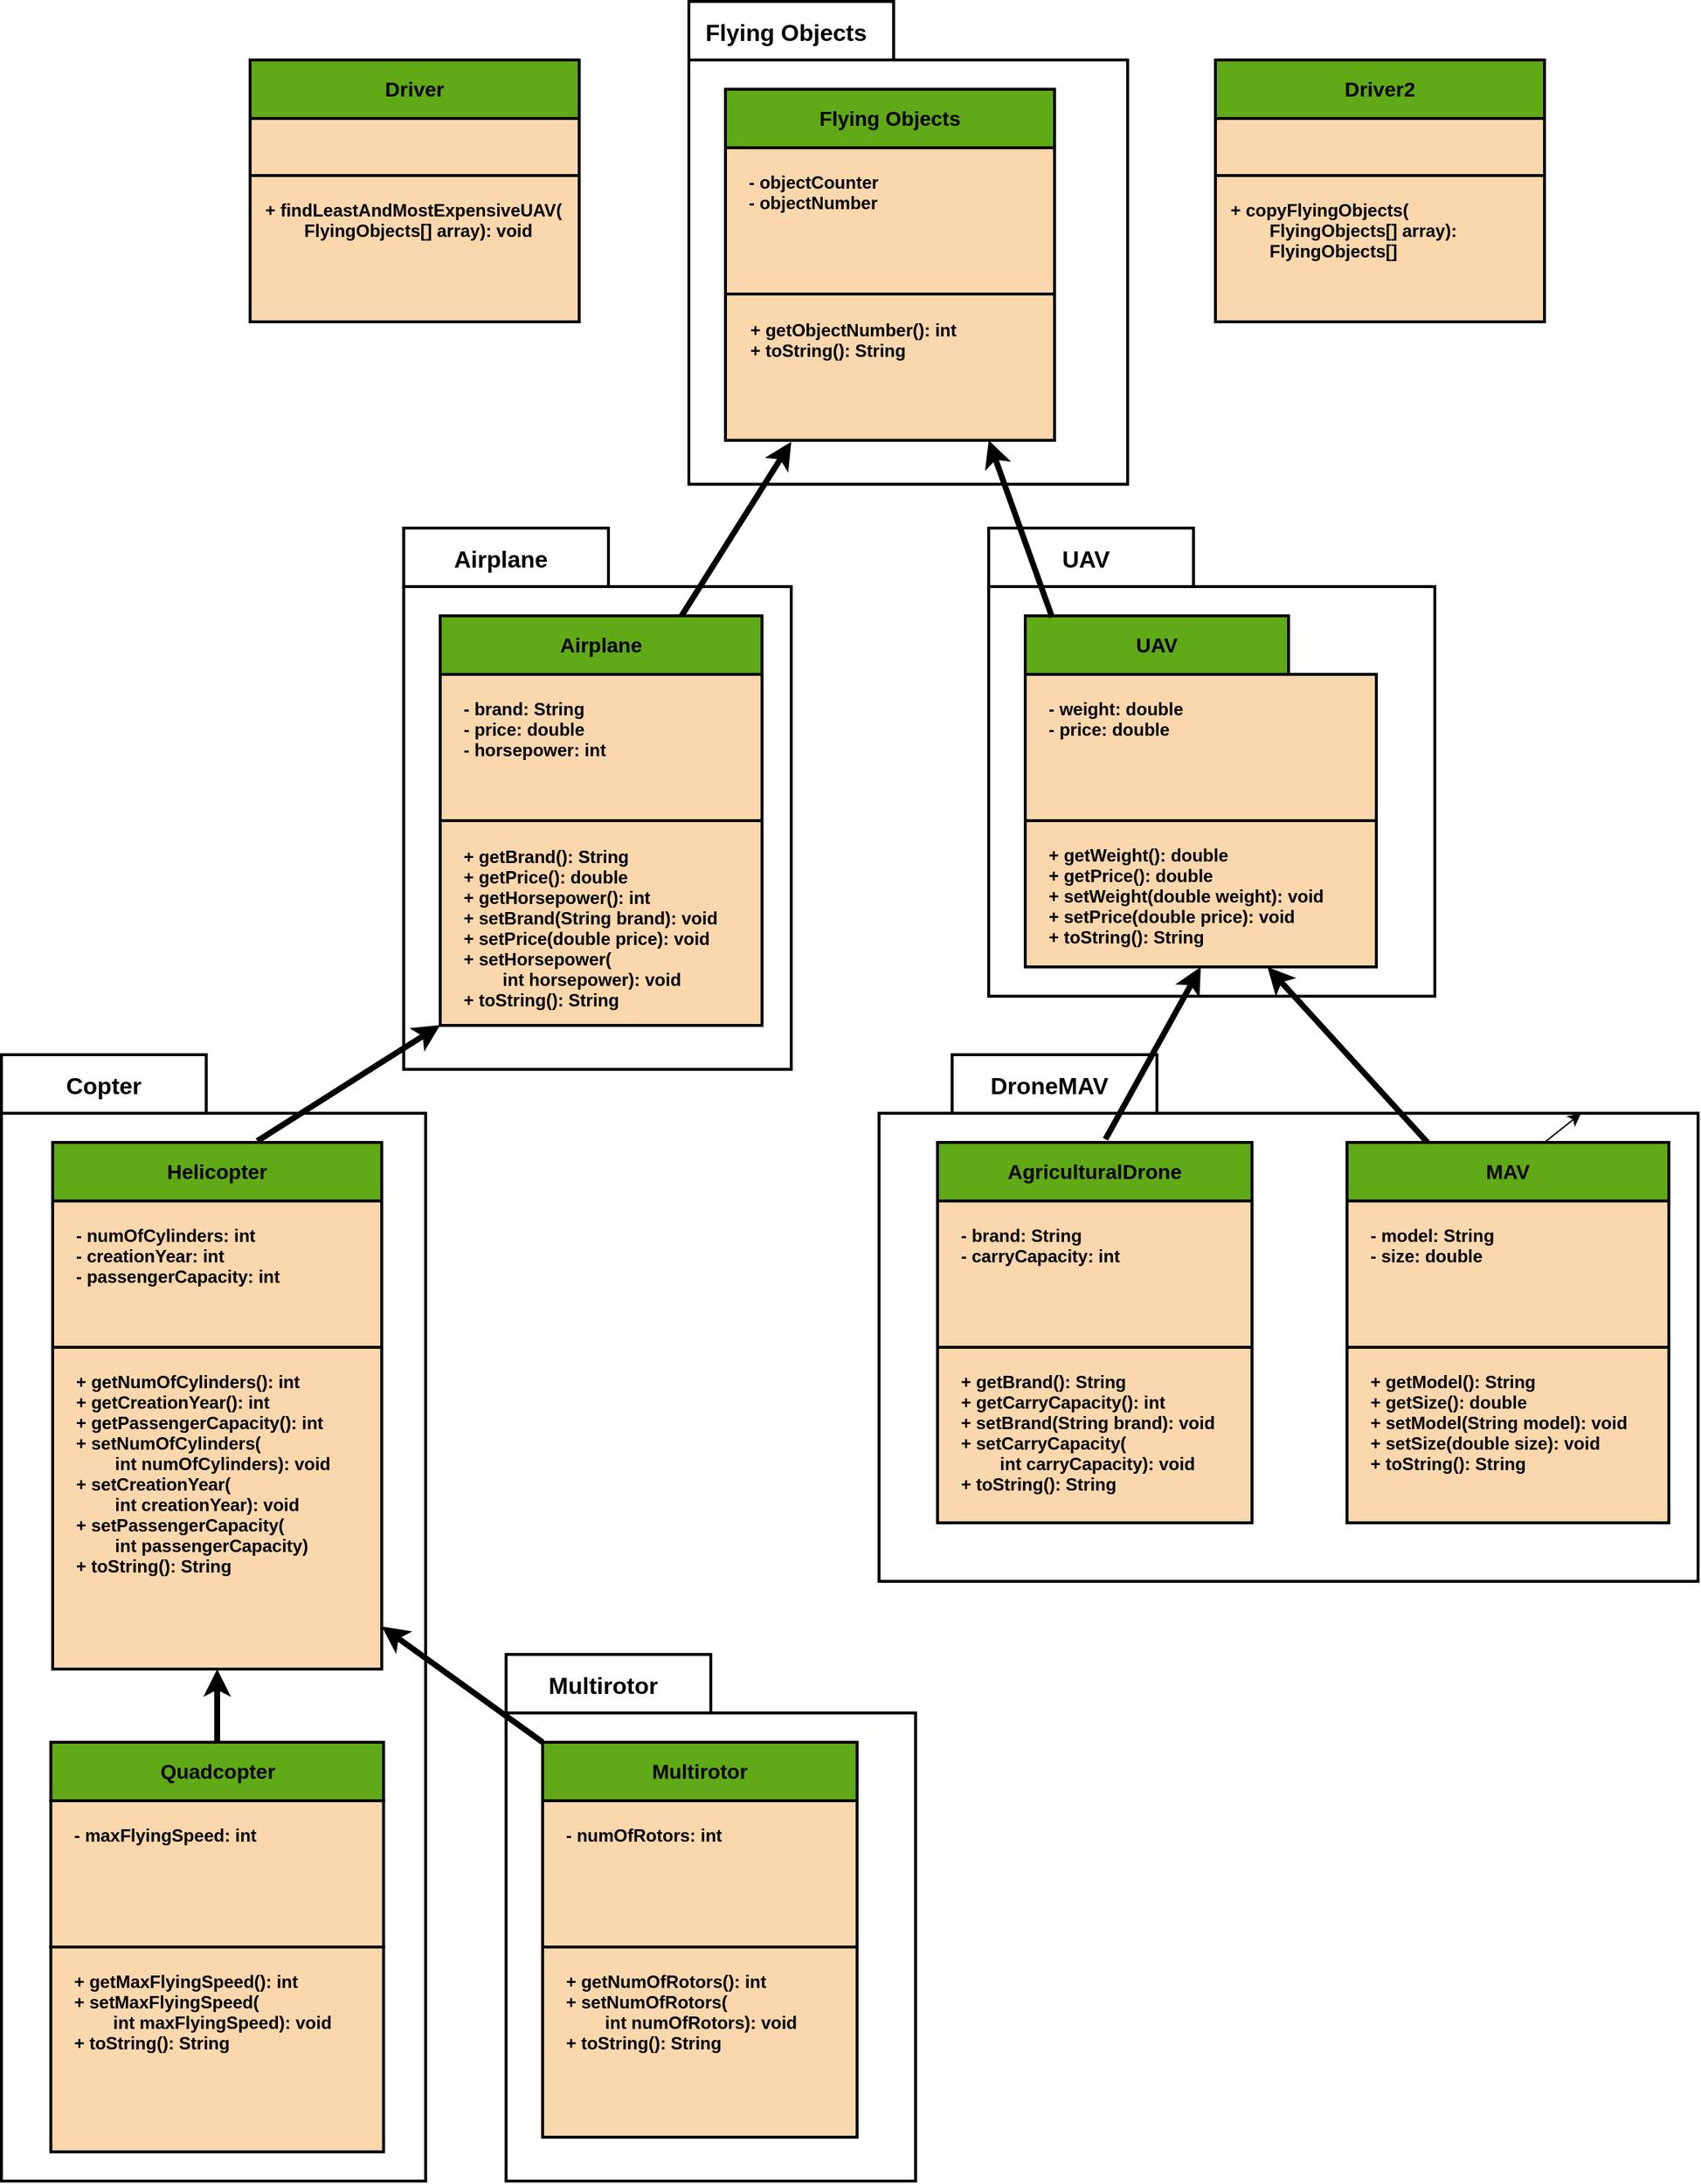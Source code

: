 <mxfile>
    <diagram id="C5RBs43oDa-KdzZeNtuy" name="Page-1">
        <mxGraphModel dx="1057" dy="1997" grid="1" gridSize="10" guides="1" tooltips="1" connect="1" arrows="1" fold="1" page="1" pageScale="1" pageWidth="827" pageHeight="1169" background="#FFFFFF" math="0" shadow="0">
            <root>
                <mxCell id="WIyWlLk6GJQsqaUBKTNV-0"/>
                <mxCell id="WIyWlLk6GJQsqaUBKTNV-1" parent="WIyWlLk6GJQsqaUBKTNV-0"/>
                <mxCell id="93" value="" style="rounded=0;whiteSpace=wrap;html=1;labelBackgroundColor=none;fontColor=#000000;strokeColor=#000000;strokeWidth=2;fillColor=none;" parent="WIyWlLk6GJQsqaUBKTNV-1" vertex="1">
                    <mxGeometry x="800" y="-720" width="300" height="290" as="geometry"/>
                </mxCell>
                <mxCell id="131" value="" style="rounded=0;whiteSpace=wrap;html=1;labelBackgroundColor=none;fontColor=#000000;strokeColor=#000000;strokeWidth=2;fillColor=none;" parent="WIyWlLk6GJQsqaUBKTNV-1" vertex="1">
                    <mxGeometry x="330" width="290" height="730" as="geometry"/>
                </mxCell>
                <mxCell id="162" value="" style="rounded=0;whiteSpace=wrap;html=1;labelBackgroundColor=none;fontColor=#000000;strokeColor=#000000;strokeWidth=2;fillColor=none;" parent="WIyWlLk6GJQsqaUBKTNV-1" vertex="1">
                    <mxGeometry x="930" width="560" height="320" as="geometry"/>
                </mxCell>
                <mxCell id="144" style="edgeStyle=none;html=1;exitX=0.622;exitY=-0.025;exitDx=0;exitDy=0;fontSize=12;fontColor=#000000;strokeColor=#000000;strokeWidth=4;exitPerimeter=0;" parent="WIyWlLk6GJQsqaUBKTNV-1" source="134" target="126" edge="1">
                    <mxGeometry relative="1" as="geometry"/>
                </mxCell>
                <mxCell id="67" value="" style="rounded=0;whiteSpace=wrap;html=1;labelBackgroundColor=none;strokeWidth=2;fillColor=#fad7ac;strokeColor=#000000;" parent="WIyWlLk6GJQsqaUBKTNV-1" vertex="1">
                    <mxGeometry x="825" y="-660" width="225" height="100" as="geometry"/>
                </mxCell>
                <mxCell id="70" value="- objectCounter&#10;- objectNumber" style="text;strokeColor=none;fillColor=none;align=left;verticalAlign=top;spacingLeft=4;spacingRight=4;overflow=hidden;rotatable=0;points=[[0,0.5],[1,0.5]];portConstraint=eastwest;labelBackgroundColor=none;fontColor=#000000;fontStyle=1" parent="WIyWlLk6GJQsqaUBKTNV-1" vertex="1">
                    <mxGeometry x="835" y="-650" width="120" height="80" as="geometry"/>
                </mxCell>
                <mxCell id="76" value="&lt;font color=&quot;#000000&quot; size=&quot;1&quot;&gt;&lt;b style=&quot;font-size: 14px&quot;&gt;Flying Objects&lt;/b&gt;&lt;/font&gt;" style="rounded=0;whiteSpace=wrap;html=1;labelBackgroundColor=none;strokeColor=#000000;strokeWidth=2;fillColor=#60a917;fontColor=#ffffff;" parent="WIyWlLk6GJQsqaUBKTNV-1" vertex="1">
                    <mxGeometry x="825" y="-700" width="225" height="40" as="geometry"/>
                </mxCell>
                <mxCell id="78" value="" style="rounded=0;whiteSpace=wrap;html=1;labelBackgroundColor=none;strokeWidth=2;fillColor=#fad7ac;strokeColor=#000000;" parent="WIyWlLk6GJQsqaUBKTNV-1" vertex="1">
                    <mxGeometry x="825" y="-560" width="225" height="100" as="geometry"/>
                </mxCell>
                <mxCell id="79" value="+ getObjectNumber(): int&#10;+ toString(): String" style="text;strokeColor=none;fillColor=none;align=left;verticalAlign=top;spacingLeft=4;spacingRight=4;overflow=hidden;rotatable=0;points=[[0,0.5],[1,0.5]];portConstraint=eastwest;labelBackgroundColor=none;fontColor=#000000;fontStyle=1" parent="WIyWlLk6GJQsqaUBKTNV-1" vertex="1">
                    <mxGeometry x="836" y="-549" width="195" height="80" as="geometry"/>
                </mxCell>
                <mxCell id="86" style="edgeStyle=none;html=1;exitX=0.75;exitY=0;exitDx=0;exitDy=0;entryX=0.2;entryY=1.01;entryDx=0;entryDy=0;fontColor=#000000;strokeWidth=4;strokeColor=#000000;entryPerimeter=0;" parent="WIyWlLk6GJQsqaUBKTNV-1" source="125" target="78" edge="1">
                    <mxGeometry relative="1" as="geometry">
                        <mxPoint x="690" y="-370" as="sourcePoint"/>
                        <mxPoint x="760" y="-390" as="targetPoint"/>
                    </mxGeometry>
                </mxCell>
                <mxCell id="94" value="" style="rounded=0;whiteSpace=wrap;html=1;labelBackgroundColor=none;fontColor=#000000;strokeColor=#000000;strokeWidth=2;fillColor=none;" parent="WIyWlLk6GJQsqaUBKTNV-1" vertex="1">
                    <mxGeometry x="800" y="-760" width="140" height="40" as="geometry"/>
                </mxCell>
                <mxCell id="95" value="Flying Objects" style="text;strokeColor=none;fillColor=none;align=center;verticalAlign=top;spacingLeft=4;spacingRight=4;overflow=hidden;rotatable=0;points=[[0,0.5],[1,0.5]];portConstraint=eastwest;labelBackgroundColor=none;fontColor=#000000;fontStyle=1;fontSize=16;" parent="WIyWlLk6GJQsqaUBKTNV-1" vertex="1">
                    <mxGeometry x="800" y="-755" width="133" height="35" as="geometry"/>
                </mxCell>
                <mxCell id="113" value="" style="rounded=0;whiteSpace=wrap;html=1;labelBackgroundColor=none;fontColor=#000000;strokeColor=#000000;strokeWidth=2;fillColor=none;" parent="WIyWlLk6GJQsqaUBKTNV-1" vertex="1">
                    <mxGeometry x="1005" y="-360" width="305" height="280" as="geometry"/>
                </mxCell>
                <mxCell id="114" value="" style="rounded=0;whiteSpace=wrap;html=1;labelBackgroundColor=none;strokeWidth=2;fillColor=#fad7ac;strokeColor=#000000;" parent="WIyWlLk6GJQsqaUBKTNV-1" vertex="1">
                    <mxGeometry x="1030" y="-300" width="240" height="100" as="geometry"/>
                </mxCell>
                <mxCell id="115" value="- weight: double&#10;- price: double" style="text;strokeColor=none;fillColor=none;align=left;verticalAlign=top;spacingLeft=4;spacingRight=4;overflow=hidden;rotatable=0;points=[[0,0.5],[1,0.5]];portConstraint=eastwest;labelBackgroundColor=none;fontColor=#000000;fontStyle=1" parent="WIyWlLk6GJQsqaUBKTNV-1" vertex="1">
                    <mxGeometry x="1040" y="-290" width="120" height="80" as="geometry"/>
                </mxCell>
                <mxCell id="116" value="&lt;font color=&quot;#000000&quot; size=&quot;1&quot;&gt;&lt;b style=&quot;font-size: 14px&quot;&gt;UAV&lt;/b&gt;&lt;/font&gt;" style="rounded=0;whiteSpace=wrap;html=1;labelBackgroundColor=none;strokeColor=#000000;strokeWidth=2;fillColor=#60a917;fontColor=#ffffff;" parent="WIyWlLk6GJQsqaUBKTNV-1" vertex="1">
                    <mxGeometry x="1030" y="-340" width="180" height="40" as="geometry"/>
                </mxCell>
                <mxCell id="117" value="" style="rounded=0;whiteSpace=wrap;html=1;labelBackgroundColor=none;strokeWidth=2;fillColor=#fad7ac;strokeColor=#000000;" parent="WIyWlLk6GJQsqaUBKTNV-1" vertex="1">
                    <mxGeometry x="1030" y="-200" width="240" height="100" as="geometry"/>
                </mxCell>
                <mxCell id="118" value="+ getWeight(): double&#10;+ getPrice(): double&#10;+ setWeight(double weight): void&#10;+ setPrice(double price): void&#10;+ toString(): String" style="text;strokeColor=none;fillColor=none;align=left;verticalAlign=top;spacingLeft=4;spacingRight=4;overflow=hidden;rotatable=0;points=[[0,0.5],[1,0.5]];portConstraint=eastwest;labelBackgroundColor=none;fontColor=#000000;fontStyle=1" parent="WIyWlLk6GJQsqaUBKTNV-1" vertex="1">
                    <mxGeometry x="1040" y="-190" width="220" height="80" as="geometry"/>
                </mxCell>
                <mxCell id="130" style="edgeStyle=none;html=1;entryX=0.8;entryY=1;entryDx=0;entryDy=0;fontSize=12;fontColor=#000000;strokeColor=#000000;strokeWidth=4;entryPerimeter=0;exitX=0.102;exitY=0.025;exitDx=0;exitDy=0;exitPerimeter=0;" parent="WIyWlLk6GJQsqaUBKTNV-1" source="116" target="78" edge="1">
                    <mxGeometry relative="1" as="geometry"/>
                </mxCell>
                <mxCell id="119" value="" style="rounded=0;whiteSpace=wrap;html=1;labelBackgroundColor=none;fontColor=#000000;strokeColor=#000000;strokeWidth=2;fillColor=none;" parent="WIyWlLk6GJQsqaUBKTNV-1" vertex="1">
                    <mxGeometry x="1005" y="-400" width="140" height="40" as="geometry"/>
                </mxCell>
                <mxCell id="120" value="UAV" style="text;strokeColor=none;fillColor=none;align=center;verticalAlign=top;spacingLeft=4;spacingRight=4;overflow=hidden;rotatable=0;points=[[0,0.5],[1,0.5]];portConstraint=eastwest;labelBackgroundColor=none;fontColor=#000000;fontStyle=1;fontSize=16;" parent="WIyWlLk6GJQsqaUBKTNV-1" vertex="1">
                    <mxGeometry x="1005" y="-395" width="133" height="35" as="geometry"/>
                </mxCell>
                <mxCell id="122" value="" style="rounded=0;whiteSpace=wrap;html=1;labelBackgroundColor=none;fontColor=#000000;strokeColor=#000000;strokeWidth=2;fillColor=none;" parent="WIyWlLk6GJQsqaUBKTNV-1" vertex="1">
                    <mxGeometry x="605" y="-360" width="265" height="330" as="geometry"/>
                </mxCell>
                <mxCell id="123" value="" style="rounded=0;whiteSpace=wrap;html=1;labelBackgroundColor=none;strokeWidth=2;fillColor=#fad7ac;strokeColor=#000000;" parent="WIyWlLk6GJQsqaUBKTNV-1" vertex="1">
                    <mxGeometry x="630" y="-300" width="220" height="100" as="geometry"/>
                </mxCell>
                <mxCell id="124" value="- brand: String&#10;- price: double&#10;- horsepower: int" style="text;strokeColor=none;fillColor=none;align=left;verticalAlign=top;spacingLeft=4;spacingRight=4;overflow=hidden;rotatable=0;points=[[0,0.5],[1,0.5]];portConstraint=eastwest;labelBackgroundColor=none;fontColor=#000000;fontStyle=1" parent="WIyWlLk6GJQsqaUBKTNV-1" vertex="1">
                    <mxGeometry x="640" y="-290" width="120" height="80" as="geometry"/>
                </mxCell>
                <mxCell id="125" value="&lt;font color=&quot;#000000&quot; size=&quot;1&quot;&gt;&lt;b style=&quot;font-size: 14px&quot;&gt;Airplane&lt;/b&gt;&lt;/font&gt;" style="rounded=0;whiteSpace=wrap;html=1;labelBackgroundColor=none;strokeColor=#000000;strokeWidth=2;fillColor=#60a917;fontColor=#ffffff;" parent="WIyWlLk6GJQsqaUBKTNV-1" vertex="1">
                    <mxGeometry x="630" y="-340" width="220" height="40" as="geometry"/>
                </mxCell>
                <mxCell id="126" value="" style="rounded=0;whiteSpace=wrap;html=1;labelBackgroundColor=none;strokeWidth=2;fillColor=#fad7ac;strokeColor=#000000;" parent="WIyWlLk6GJQsqaUBKTNV-1" vertex="1">
                    <mxGeometry x="630" y="-200" width="220" height="140" as="geometry"/>
                </mxCell>
                <mxCell id="127" value="+ getBrand(): String&#10;+ getPrice(): double&#10;+ getHorsepower(): int&#10;+ setBrand(String brand): void&#10;+ setPrice(double price): void&#10;+ setHorsepower(&#10;        int horsepower): void&#10;+ toString(): String" style="text;strokeColor=none;fillColor=none;align=left;verticalAlign=top;spacingLeft=4;spacingRight=4;overflow=hidden;rotatable=0;points=[[0,0.5],[1,0.5]];portConstraint=eastwest;labelBackgroundColor=none;fontColor=#000000;fontStyle=1" parent="WIyWlLk6GJQsqaUBKTNV-1" vertex="1">
                    <mxGeometry x="640" y="-189" width="200" height="139" as="geometry"/>
                </mxCell>
                <mxCell id="128" value="" style="rounded=0;whiteSpace=wrap;html=1;labelBackgroundColor=none;fontColor=#000000;strokeColor=#000000;strokeWidth=2;fillColor=none;" parent="WIyWlLk6GJQsqaUBKTNV-1" vertex="1">
                    <mxGeometry x="605" y="-400" width="140" height="40" as="geometry"/>
                </mxCell>
                <mxCell id="129" value="Airplane" style="text;strokeColor=none;fillColor=none;align=center;verticalAlign=top;spacingLeft=4;spacingRight=4;overflow=hidden;rotatable=0;points=[[0,0.5],[1,0.5]];portConstraint=eastwest;labelBackgroundColor=none;fontColor=#000000;fontStyle=1;fontSize=16;" parent="WIyWlLk6GJQsqaUBKTNV-1" vertex="1">
                    <mxGeometry x="605" y="-395" width="133" height="35" as="geometry"/>
                </mxCell>
                <mxCell id="132" value="" style="rounded=0;whiteSpace=wrap;html=1;labelBackgroundColor=none;strokeWidth=2;fillColor=#fad7ac;strokeColor=#000000;" parent="WIyWlLk6GJQsqaUBKTNV-1" vertex="1">
                    <mxGeometry x="365" y="60" width="225" height="100" as="geometry"/>
                </mxCell>
                <mxCell id="133" value="- numOfCylinders: int&#10;- creationYear: int&#10;- passengerCapacity: int" style="text;strokeColor=none;fillColor=none;align=left;verticalAlign=top;spacingLeft=4;spacingRight=4;overflow=hidden;rotatable=0;points=[[0,0.5],[1,0.5]];portConstraint=eastwest;labelBackgroundColor=none;fontColor=#000000;fontStyle=1" parent="WIyWlLk6GJQsqaUBKTNV-1" vertex="1">
                    <mxGeometry x="375" y="70" width="155" height="80" as="geometry"/>
                </mxCell>
                <mxCell id="134" value="&lt;font color=&quot;#000000&quot; size=&quot;1&quot;&gt;&lt;b style=&quot;font-size: 14px&quot;&gt;Helicopter&lt;/b&gt;&lt;/font&gt;" style="rounded=0;whiteSpace=wrap;html=1;labelBackgroundColor=none;strokeColor=#000000;strokeWidth=2;fillColor=#60a917;fontColor=#ffffff;" parent="WIyWlLk6GJQsqaUBKTNV-1" vertex="1">
                    <mxGeometry x="365" y="20" width="225" height="40" as="geometry"/>
                </mxCell>
                <mxCell id="172" style="edgeStyle=none;html=1;exitX=0.5;exitY=1;exitDx=0;exitDy=0;" parent="WIyWlLk6GJQsqaUBKTNV-1" source="135" edge="1">
                    <mxGeometry relative="1" as="geometry">
                        <mxPoint x="478" y="350" as="targetPoint"/>
                    </mxGeometry>
                </mxCell>
                <mxCell id="135" value="" style="rounded=0;whiteSpace=wrap;html=1;labelBackgroundColor=none;strokeWidth=2;fillColor=#fad7ac;strokeColor=#000000;" parent="WIyWlLk6GJQsqaUBKTNV-1" vertex="1">
                    <mxGeometry x="365" y="160" width="225" height="220" as="geometry"/>
                </mxCell>
                <mxCell id="136" value="+ getNumOfCylinders(): int&#10;+ getCreationYear(): int&#10;+ getPassengerCapacity(): int&#10;+ setNumOfCylinders(&#10;        int numOfCylinders): void&#10;+ setCreationYear(&#10;        int creationYear): void&#10;+ setPassengerCapacity(&#10;        int passengerCapacity)&#10;+ toString(): String" style="text;strokeColor=none;fillColor=none;align=left;verticalAlign=top;spacingLeft=4;spacingRight=4;overflow=hidden;rotatable=0;points=[[0,0.5],[1,0.5]];portConstraint=eastwest;labelBackgroundColor=none;fontColor=#000000;fontStyle=1" parent="WIyWlLk6GJQsqaUBKTNV-1" vertex="1">
                    <mxGeometry x="375" y="170" width="205" height="180" as="geometry"/>
                </mxCell>
                <mxCell id="137" value="" style="rounded=0;whiteSpace=wrap;html=1;labelBackgroundColor=none;fontColor=#000000;strokeColor=#000000;strokeWidth=2;fillColor=none;" parent="WIyWlLk6GJQsqaUBKTNV-1" vertex="1">
                    <mxGeometry x="330" y="-40" width="140" height="40" as="geometry"/>
                </mxCell>
                <mxCell id="138" value="Copter" style="text;strokeColor=none;fillColor=none;align=center;verticalAlign=top;spacingLeft=4;spacingRight=4;overflow=hidden;rotatable=0;points=[[0,0.5],[1,0.5]];portConstraint=eastwest;labelBackgroundColor=none;fontColor=#000000;fontStyle=1;fontSize=16;" parent="WIyWlLk6GJQsqaUBKTNV-1" vertex="1">
                    <mxGeometry x="333.5" y="-35" width="133" height="35" as="geometry"/>
                </mxCell>
                <mxCell id="139" value="" style="rounded=0;whiteSpace=wrap;html=1;labelBackgroundColor=none;strokeWidth=2;fillColor=#fad7ac;strokeColor=#000000;" parent="WIyWlLk6GJQsqaUBKTNV-1" vertex="1">
                    <mxGeometry x="363.75" y="470" width="227.5" height="100" as="geometry"/>
                </mxCell>
                <mxCell id="140" value="- maxFlyingSpeed: int" style="text;strokeColor=none;fillColor=none;align=left;verticalAlign=top;spacingLeft=4;spacingRight=4;overflow=hidden;rotatable=0;points=[[0,0.5],[1,0.5]];portConstraint=eastwest;labelBackgroundColor=none;fontColor=#000000;fontStyle=1" parent="WIyWlLk6GJQsqaUBKTNV-1" vertex="1">
                    <mxGeometry x="373.75" y="480" width="155" height="80" as="geometry"/>
                </mxCell>
                <mxCell id="146" style="edgeStyle=none;html=1;exitX=0.5;exitY=0;exitDx=0;exitDy=0;entryX=0.5;entryY=1;entryDx=0;entryDy=0;fontSize=12;fontColor=#000000;strokeColor=#000000;strokeWidth=4;" parent="WIyWlLk6GJQsqaUBKTNV-1" source="141" target="135" edge="1">
                    <mxGeometry relative="1" as="geometry"/>
                </mxCell>
                <mxCell id="141" value="&lt;font color=&quot;#000000&quot; size=&quot;1&quot;&gt;&lt;b style=&quot;font-size: 14px&quot;&gt;Quadcopter&lt;/b&gt;&lt;/font&gt;" style="rounded=0;whiteSpace=wrap;html=1;labelBackgroundColor=none;strokeColor=#000000;strokeWidth=2;fillColor=#60a917;fontColor=#ffffff;" parent="WIyWlLk6GJQsqaUBKTNV-1" vertex="1">
                    <mxGeometry x="363.75" y="430" width="227.5" height="40" as="geometry"/>
                </mxCell>
                <mxCell id="142" value="" style="rounded=0;whiteSpace=wrap;html=1;labelBackgroundColor=none;strokeWidth=2;fillColor=#fad7ac;strokeColor=#000000;" parent="WIyWlLk6GJQsqaUBKTNV-1" vertex="1">
                    <mxGeometry x="363.75" y="570" width="227.5" height="140" as="geometry"/>
                </mxCell>
                <mxCell id="143" value="+ getMaxFlyingSpeed(): int&#10;+ setMaxFlyingSpeed(&#10;        int maxFlyingSpeed): void&#10;+ toString(): String" style="text;strokeColor=none;fillColor=none;align=left;verticalAlign=top;spacingLeft=4;spacingRight=4;overflow=hidden;rotatable=0;points=[[0,0.5],[1,0.5]];portConstraint=eastwest;labelBackgroundColor=none;fontColor=#000000;fontStyle=1" parent="WIyWlLk6GJQsqaUBKTNV-1" vertex="1">
                    <mxGeometry x="373.75" y="580" width="205" height="80" as="geometry"/>
                </mxCell>
                <mxCell id="147" value="" style="rounded=0;whiteSpace=wrap;html=1;labelBackgroundColor=none;strokeWidth=2;fillColor=#fad7ac;strokeColor=#000000;" parent="WIyWlLk6GJQsqaUBKTNV-1" vertex="1">
                    <mxGeometry x="1250" y="60" width="220" height="100" as="geometry"/>
                </mxCell>
                <mxCell id="148" value="- model: String&#10;- size: double" style="text;strokeColor=none;fillColor=none;align=left;verticalAlign=top;spacingLeft=4;spacingRight=4;overflow=hidden;rotatable=0;points=[[0,0.5],[1,0.5]];portConstraint=eastwest;labelBackgroundColor=none;fontColor=#000000;fontStyle=1" parent="WIyWlLk6GJQsqaUBKTNV-1" vertex="1">
                    <mxGeometry x="1260" y="70" width="155" height="80" as="geometry"/>
                </mxCell>
                <mxCell id="171" style="edgeStyle=none;html=1;exitX=0.25;exitY=0;exitDx=0;exitDy=0;fontSize=12;fontColor=#000000;strokeColor=#000000;strokeWidth=4;" parent="WIyWlLk6GJQsqaUBKTNV-1" source="149" target="117" edge="1">
                    <mxGeometry relative="1" as="geometry"/>
                </mxCell>
                <mxCell id="173" style="edgeStyle=none;html=1;" parent="WIyWlLk6GJQsqaUBKTNV-1" source="149" target="162" edge="1">
                    <mxGeometry relative="1" as="geometry"/>
                </mxCell>
                <mxCell id="149" value="&lt;font color=&quot;#000000&quot; size=&quot;1&quot;&gt;&lt;b style=&quot;font-size: 14px&quot;&gt;MAV&lt;/b&gt;&lt;/font&gt;" style="rounded=0;whiteSpace=wrap;html=1;labelBackgroundColor=none;strokeColor=#000000;strokeWidth=2;fillColor=#60a917;fontColor=#ffffff;" parent="WIyWlLk6GJQsqaUBKTNV-1" vertex="1">
                    <mxGeometry x="1250" y="20" width="220" height="40" as="geometry"/>
                </mxCell>
                <mxCell id="150" value="" style="rounded=0;whiteSpace=wrap;html=1;labelBackgroundColor=none;strokeWidth=2;fillColor=#fad7ac;strokeColor=#000000;" parent="WIyWlLk6GJQsqaUBKTNV-1" vertex="1">
                    <mxGeometry x="1250" y="160" width="220" height="120" as="geometry"/>
                </mxCell>
                <mxCell id="151" value="+ getModel(): String&#10;+ getSize(): double&#10;+ setModel(String model): void&#10;+ setSize(double size): void&#10;+ toString(): String&#10;" style="text;strokeColor=none;fillColor=none;align=left;verticalAlign=top;spacingLeft=4;spacingRight=4;overflow=hidden;rotatable=0;points=[[0,0.5],[1,0.5]];portConstraint=eastwest;labelBackgroundColor=none;fontColor=#000000;fontStyle=1" parent="WIyWlLk6GJQsqaUBKTNV-1" vertex="1">
                    <mxGeometry x="1260" y="170" width="200" height="100" as="geometry"/>
                </mxCell>
                <mxCell id="153" value="" style="rounded=0;whiteSpace=wrap;html=1;labelBackgroundColor=none;fontColor=#000000;strokeColor=#000000;strokeWidth=2;fillColor=none;" parent="WIyWlLk6GJQsqaUBKTNV-1" vertex="1">
                    <mxGeometry x="675" y="410" width="280" height="320" as="geometry"/>
                </mxCell>
                <mxCell id="154" value="" style="rounded=0;whiteSpace=wrap;html=1;labelBackgroundColor=none;strokeWidth=2;fillColor=#fad7ac;strokeColor=#000000;" parent="WIyWlLk6GJQsqaUBKTNV-1" vertex="1">
                    <mxGeometry x="700" y="470" width="215" height="100" as="geometry"/>
                </mxCell>
                <mxCell id="155" value="- numOfRotors: int" style="text;strokeColor=none;fillColor=none;align=left;verticalAlign=top;spacingLeft=4;spacingRight=4;overflow=hidden;rotatable=0;points=[[0,0.5],[1,0.5]];portConstraint=eastwest;labelBackgroundColor=none;fontColor=#000000;fontStyle=1" parent="WIyWlLk6GJQsqaUBKTNV-1" vertex="1">
                    <mxGeometry x="710" y="480" width="120" height="80" as="geometry"/>
                </mxCell>
                <mxCell id="161" style="edgeStyle=none;html=1;exitX=0;exitY=0;exitDx=0;exitDy=0;fontSize=12;fontColor=#000000;strokeColor=#000000;strokeWidth=4;" parent="WIyWlLk6GJQsqaUBKTNV-1" source="156" target="135" edge="1">
                    <mxGeometry relative="1" as="geometry"/>
                </mxCell>
                <mxCell id="156" value="&lt;font color=&quot;#000000&quot; size=&quot;1&quot;&gt;&lt;b style=&quot;font-size: 14px&quot;&gt;Multirotor&lt;/b&gt;&lt;/font&gt;" style="rounded=0;whiteSpace=wrap;html=1;labelBackgroundColor=none;strokeColor=#000000;strokeWidth=2;fillColor=#60a917;fontColor=#ffffff;" parent="WIyWlLk6GJQsqaUBKTNV-1" vertex="1">
                    <mxGeometry x="700" y="430" width="215" height="40" as="geometry"/>
                </mxCell>
                <mxCell id="157" value="" style="rounded=0;whiteSpace=wrap;html=1;labelBackgroundColor=none;strokeWidth=2;fillColor=#fad7ac;strokeColor=#000000;" parent="WIyWlLk6GJQsqaUBKTNV-1" vertex="1">
                    <mxGeometry x="700" y="570" width="215" height="130" as="geometry"/>
                </mxCell>
                <mxCell id="158" value="+ getNumOfRotors(): int&#10;+ setNumOfRotors(&#10;        int numOfRotors): void&#10;+ toString(): String" style="text;strokeColor=none;fillColor=none;align=left;verticalAlign=top;spacingLeft=4;spacingRight=4;overflow=hidden;rotatable=0;points=[[0,0.5],[1,0.5]];portConstraint=eastwest;labelBackgroundColor=none;fontColor=#000000;fontStyle=1" parent="WIyWlLk6GJQsqaUBKTNV-1" vertex="1">
                    <mxGeometry x="710" y="580" width="185" height="100" as="geometry"/>
                </mxCell>
                <mxCell id="159" value="" style="rounded=0;whiteSpace=wrap;html=1;labelBackgroundColor=none;fontColor=#000000;strokeColor=#000000;strokeWidth=2;fillColor=none;" parent="WIyWlLk6GJQsqaUBKTNV-1" vertex="1">
                    <mxGeometry x="675" y="370" width="140" height="40" as="geometry"/>
                </mxCell>
                <mxCell id="160" value="Multirotor" style="text;strokeColor=none;fillColor=none;align=center;verticalAlign=top;spacingLeft=4;spacingRight=4;overflow=hidden;rotatable=0;points=[[0,0.5],[1,0.5]];portConstraint=eastwest;labelBackgroundColor=none;fontColor=#000000;fontStyle=1;fontSize=16;" parent="WIyWlLk6GJQsqaUBKTNV-1" vertex="1">
                    <mxGeometry x="675" y="375" width="133" height="35" as="geometry"/>
                </mxCell>
                <mxCell id="163" value="" style="rounded=0;whiteSpace=wrap;html=1;labelBackgroundColor=none;strokeWidth=2;fillColor=#fad7ac;strokeColor=#000000;" parent="WIyWlLk6GJQsqaUBKTNV-1" vertex="1">
                    <mxGeometry x="970" y="60" width="215" height="100" as="geometry"/>
                </mxCell>
                <mxCell id="164" value="- brand: String&#10;- carryCapacity: int" style="text;strokeColor=none;fillColor=none;align=left;verticalAlign=top;spacingLeft=4;spacingRight=4;overflow=hidden;rotatable=0;points=[[0,0.5],[1,0.5]];portConstraint=eastwest;labelBackgroundColor=none;fontColor=#000000;fontStyle=1" parent="WIyWlLk6GJQsqaUBKTNV-1" vertex="1">
                    <mxGeometry x="980" y="70" width="180" height="80" as="geometry"/>
                </mxCell>
                <mxCell id="170" style="edgeStyle=none;html=1;exitX=0.534;exitY=-0.055;exitDx=0;exitDy=0;entryX=0.5;entryY=1;entryDx=0;entryDy=0;fontSize=12;fontColor=#000000;strokeColor=#000000;strokeWidth=4;exitPerimeter=0;" parent="WIyWlLk6GJQsqaUBKTNV-1" source="165" target="117" edge="1">
                    <mxGeometry relative="1" as="geometry"/>
                </mxCell>
                <mxCell id="165" value="&lt;font color=&quot;#000000&quot; size=&quot;1&quot;&gt;&lt;b style=&quot;font-size: 14px&quot;&gt;AgriculturalDrone&lt;/b&gt;&lt;/font&gt;" style="rounded=0;whiteSpace=wrap;html=1;labelBackgroundColor=none;strokeColor=#000000;strokeWidth=2;fillColor=#60a917;fontColor=#ffffff;" parent="WIyWlLk6GJQsqaUBKTNV-1" vertex="1">
                    <mxGeometry x="970" y="20" width="215" height="40" as="geometry"/>
                </mxCell>
                <mxCell id="166" value="" style="rounded=0;whiteSpace=wrap;html=1;labelBackgroundColor=none;strokeWidth=2;fillColor=#fad7ac;strokeColor=#000000;" parent="WIyWlLk6GJQsqaUBKTNV-1" vertex="1">
                    <mxGeometry x="970" y="160" width="215" height="120" as="geometry"/>
                </mxCell>
                <mxCell id="167" value="+ getBrand(): String&#10;+ getCarryCapacity(): int&#10;+ setBrand(String brand): void&#10;+ setCarryCapacity(&#10;        int carryCapacity): void&#10;+ toString(): String&#10;" style="text;strokeColor=none;fillColor=none;align=left;verticalAlign=top;spacingLeft=4;spacingRight=4;overflow=hidden;rotatable=0;points=[[0,0.5],[1,0.5]];portConstraint=eastwest;labelBackgroundColor=none;fontColor=#000000;fontStyle=1" parent="WIyWlLk6GJQsqaUBKTNV-1" vertex="1">
                    <mxGeometry x="980" y="170" width="190" height="100" as="geometry"/>
                </mxCell>
                <mxCell id="168" value="" style="rounded=0;whiteSpace=wrap;html=1;labelBackgroundColor=none;fontColor=#000000;strokeColor=#000000;strokeWidth=2;fillColor=none;" parent="WIyWlLk6GJQsqaUBKTNV-1" vertex="1">
                    <mxGeometry x="980" y="-40" width="140" height="40" as="geometry"/>
                </mxCell>
                <mxCell id="169" value="DroneMAV" style="text;strokeColor=none;fillColor=none;align=center;verticalAlign=top;spacingLeft=4;spacingRight=4;overflow=hidden;rotatable=0;points=[[0,0.5],[1,0.5]];portConstraint=eastwest;labelBackgroundColor=none;fontColor=#000000;fontStyle=1;fontSize=16;" parent="WIyWlLk6GJQsqaUBKTNV-1" vertex="1">
                    <mxGeometry x="980" y="-35" width="133" height="35" as="geometry"/>
                </mxCell>
                <mxCell id="175" value="" style="rounded=0;whiteSpace=wrap;html=1;labelBackgroundColor=none;strokeWidth=2;fillColor=#fad7ac;strokeColor=#000000;" vertex="1" parent="WIyWlLk6GJQsqaUBKTNV-1">
                    <mxGeometry x="500" y="-680" width="225" height="39" as="geometry"/>
                </mxCell>
                <mxCell id="177" value="&lt;font color=&quot;#000000&quot; size=&quot;1&quot;&gt;&lt;b style=&quot;font-size: 14px&quot;&gt;Driver&lt;/b&gt;&lt;/font&gt;" style="rounded=0;whiteSpace=wrap;html=1;labelBackgroundColor=none;strokeColor=#000000;strokeWidth=2;fillColor=#60a917;fontColor=#ffffff;" vertex="1" parent="WIyWlLk6GJQsqaUBKTNV-1">
                    <mxGeometry x="500" y="-720" width="225" height="40" as="geometry"/>
                </mxCell>
                <mxCell id="178" value="" style="rounded=0;whiteSpace=wrap;html=1;labelBackgroundColor=none;strokeWidth=2;fillColor=#fad7ac;strokeColor=#000000;" vertex="1" parent="WIyWlLk6GJQsqaUBKTNV-1">
                    <mxGeometry x="500" y="-641" width="225" height="100" as="geometry"/>
                </mxCell>
                <mxCell id="179" value="+ findLeastAndMostExpensiveUAV(&#10;        FlyingObjects[] array): void" style="text;strokeColor=none;fillColor=none;align=left;verticalAlign=top;spacingLeft=4;spacingRight=4;overflow=hidden;rotatable=0;points=[[0,0.5],[1,0.5]];portConstraint=eastwest;labelBackgroundColor=none;fontColor=#000000;fontStyle=1" vertex="1" parent="WIyWlLk6GJQsqaUBKTNV-1">
                    <mxGeometry x="504.38" y="-631" width="216.25" height="80" as="geometry"/>
                </mxCell>
                <mxCell id="182" value="" style="rounded=0;whiteSpace=wrap;html=1;labelBackgroundColor=none;strokeWidth=2;fillColor=#fad7ac;strokeColor=#000000;" vertex="1" parent="WIyWlLk6GJQsqaUBKTNV-1">
                    <mxGeometry x="1160" y="-680" width="225" height="39" as="geometry"/>
                </mxCell>
                <mxCell id="183" value="&lt;font color=&quot;#000000&quot; size=&quot;1&quot;&gt;&lt;b style=&quot;font-size: 14px&quot;&gt;Driver2&lt;/b&gt;&lt;/font&gt;" style="rounded=0;whiteSpace=wrap;html=1;labelBackgroundColor=none;strokeColor=#000000;strokeWidth=2;fillColor=#60a917;fontColor=#ffffff;" vertex="1" parent="WIyWlLk6GJQsqaUBKTNV-1">
                    <mxGeometry x="1160" y="-720" width="225" height="40" as="geometry"/>
                </mxCell>
                <mxCell id="184" value="" style="rounded=0;whiteSpace=wrap;html=1;labelBackgroundColor=none;strokeWidth=2;fillColor=#fad7ac;strokeColor=#000000;" vertex="1" parent="WIyWlLk6GJQsqaUBKTNV-1">
                    <mxGeometry x="1160" y="-641" width="225" height="100" as="geometry"/>
                </mxCell>
                <mxCell id="185" value="+ copyFlyingObjects(&#10;        FlyingObjects[] array):&#10;        FlyingObjects[]" style="text;strokeColor=none;fillColor=none;align=left;verticalAlign=top;spacingLeft=4;spacingRight=4;overflow=hidden;rotatable=0;points=[[0,0.5],[1,0.5]];portConstraint=eastwest;labelBackgroundColor=none;fontColor=#000000;fontStyle=1" vertex="1" parent="WIyWlLk6GJQsqaUBKTNV-1">
                    <mxGeometry x="1164.38" y="-631" width="216.25" height="80" as="geometry"/>
                </mxCell>
            </root>
        </mxGraphModel>
    </diagram>
</mxfile>
